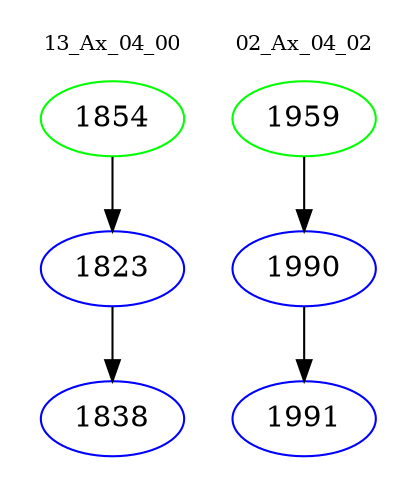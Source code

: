 digraph{
subgraph cluster_0 {
color = white
label = "13_Ax_04_00";
fontsize=10;
T0_1854 [label="1854", color="green"]
T0_1854 -> T0_1823 [color="black"]
T0_1823 [label="1823", color="blue"]
T0_1823 -> T0_1838 [color="black"]
T0_1838 [label="1838", color="blue"]
}
subgraph cluster_1 {
color = white
label = "02_Ax_04_02";
fontsize=10;
T1_1959 [label="1959", color="green"]
T1_1959 -> T1_1990 [color="black"]
T1_1990 [label="1990", color="blue"]
T1_1990 -> T1_1991 [color="black"]
T1_1991 [label="1991", color="blue"]
}
}
